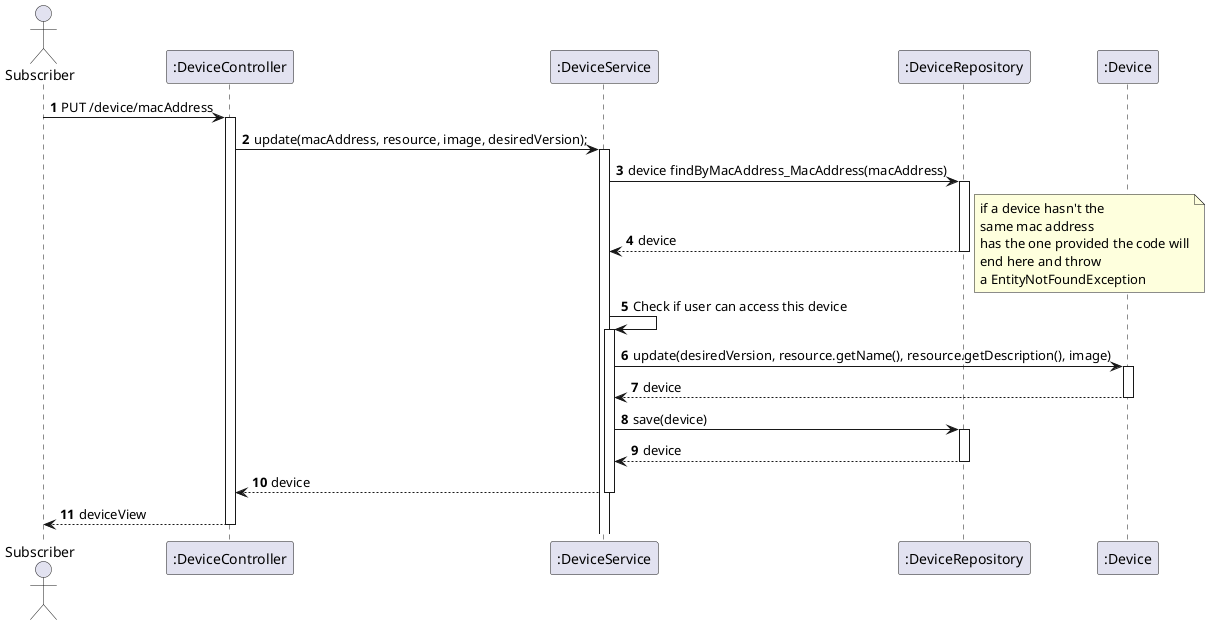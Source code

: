 @startuml
'https://plantuml.com/sequence-diagram
autoactivate on
autonumber

autonumber

actor "Subscriber" as Ac
participant ":DeviceController" as Ctrl
participant ":DeviceService" as Serv
participant ":DeviceRepository" as Repo
participant ":Device" as Entity


Ac -> Ctrl : PUT /device/macAddress

Ctrl -> Serv :update(macAddress, resource, image, desiredVersion);


Serv -> Repo : device findByMacAddress_MacAddress(macAddress)
Repo --> Serv : device
note right
  if a device hasn't the
  same mac address
  has the one provided the code will
  end here and throw
  a EntityNotFoundException
end note

Serv -> Serv : Check if user can access this device

Serv -> Entity : update(desiredVersion, resource.getName(), resource.getDescription(), image)
Entity --> Serv : device

Serv -> Repo: save(device)

Repo --> Serv: device

Serv --> Ctrl: device

Ac <-- Ctrl : deviceView

@enduml
